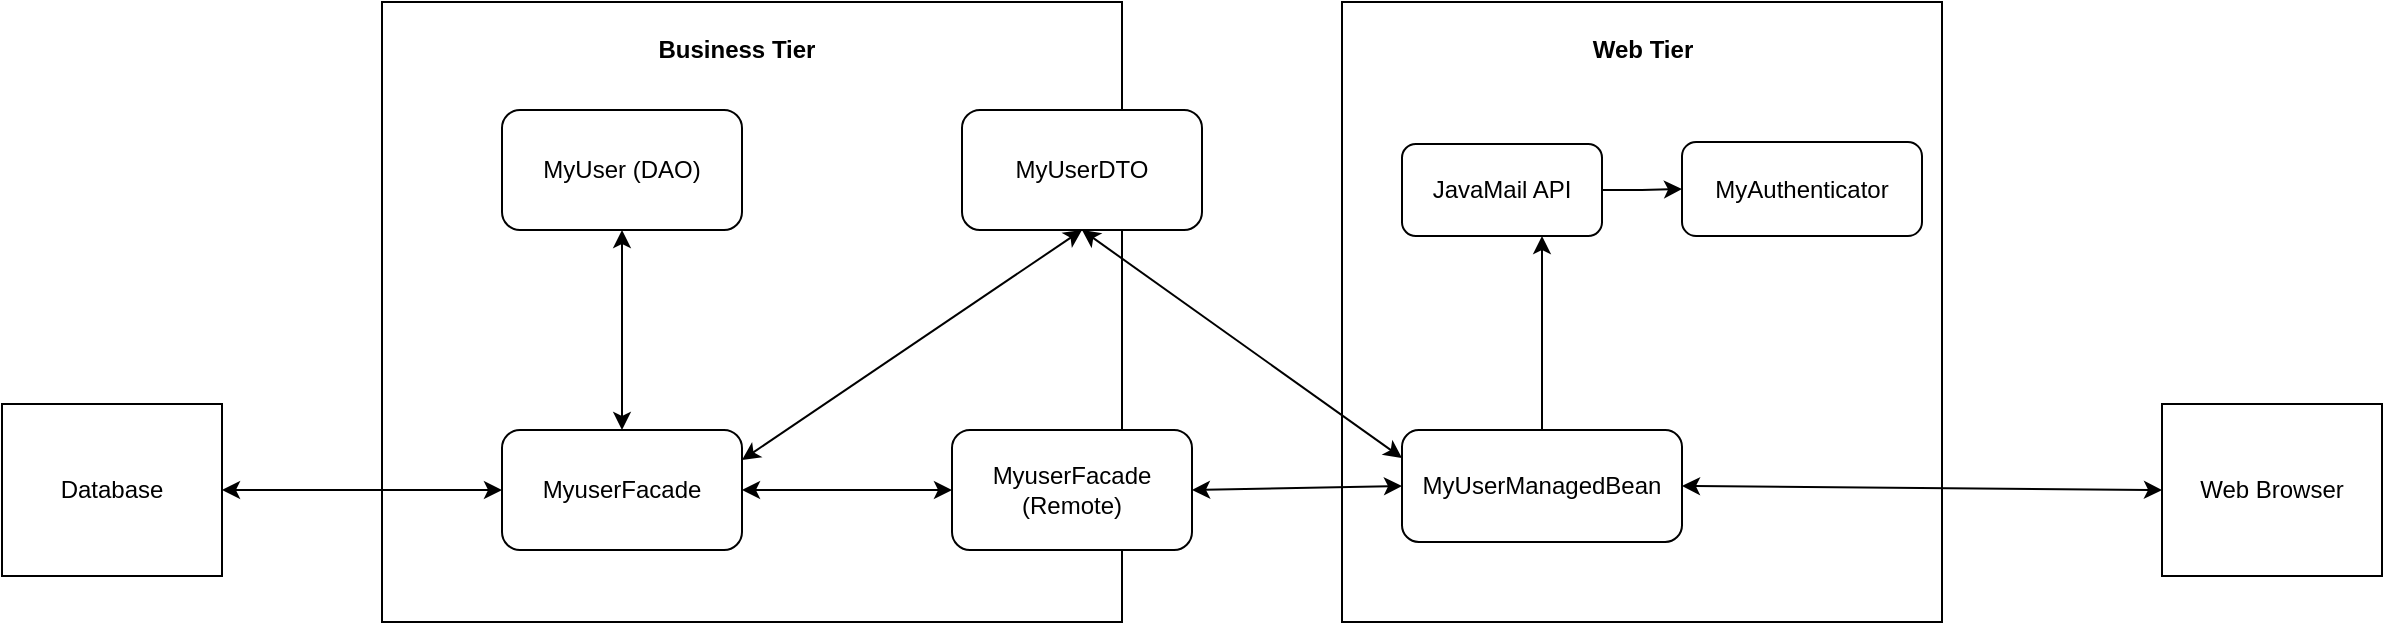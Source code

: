 <mxfile version="13.8.0" type="github">
  <diagram id="sMENB0BKSFF5UfW-DyX-" name="Page-1">
    <mxGraphModel dx="1545" dy="898" grid="1" gridSize="10" guides="1" tooltips="1" connect="1" arrows="1" fold="1" page="1" pageScale="1" pageWidth="850" pageHeight="1100" math="0" shadow="0">
      <root>
        <mxCell id="0" />
        <mxCell id="1" parent="0" />
        <mxCell id="gUTGTygOhM5yVj5egO7G-2" value="" style="rounded=0;whiteSpace=wrap;html=1;" vertex="1" parent="1">
          <mxGeometry x="230" y="190" width="370" height="310" as="geometry" />
        </mxCell>
        <mxCell id="gUTGTygOhM5yVj5egO7G-4" value="" style="rounded=0;whiteSpace=wrap;html=1;" vertex="1" parent="1">
          <mxGeometry x="710" y="190" width="300" height="310" as="geometry" />
        </mxCell>
        <mxCell id="gUTGTygOhM5yVj5egO7G-5" value="MyUser (DAO)" style="rounded=1;whiteSpace=wrap;html=1;" vertex="1" parent="1">
          <mxGeometry x="290" y="244" width="120" height="60" as="geometry" />
        </mxCell>
        <mxCell id="gUTGTygOhM5yVj5egO7G-7" value="MyuserFacade" style="rounded=1;whiteSpace=wrap;html=1;" vertex="1" parent="1">
          <mxGeometry x="290" y="404" width="120" height="60" as="geometry" />
        </mxCell>
        <mxCell id="gUTGTygOhM5yVj5egO7G-8" value="MyUserDTO" style="rounded=1;whiteSpace=wrap;html=1;" vertex="1" parent="1">
          <mxGeometry x="520" y="244" width="120" height="60" as="geometry" />
        </mxCell>
        <mxCell id="gUTGTygOhM5yVj5egO7G-9" value="&lt;div&gt;MyuserFacade&lt;/div&gt;&lt;div&gt;(Remote)&lt;br&gt;&lt;/div&gt;" style="rounded=1;whiteSpace=wrap;html=1;" vertex="1" parent="1">
          <mxGeometry x="515" y="404" width="120" height="60" as="geometry" />
        </mxCell>
        <mxCell id="gUTGTygOhM5yVj5egO7G-10" value="&lt;b&gt;Business Tier&lt;/b&gt;" style="text;html=1;strokeColor=none;fillColor=none;align=center;verticalAlign=middle;whiteSpace=wrap;rounded=0;" vertex="1" parent="1">
          <mxGeometry x="350" y="204" width="115" height="20" as="geometry" />
        </mxCell>
        <mxCell id="gUTGTygOhM5yVj5egO7G-11" value="&lt;b&gt;Web Tier&lt;/b&gt;" style="text;html=1;strokeColor=none;fillColor=none;align=center;verticalAlign=middle;whiteSpace=wrap;rounded=0;" vertex="1" parent="1">
          <mxGeometry x="802.5" y="204" width="115" height="20" as="geometry" />
        </mxCell>
        <mxCell id="gUTGTygOhM5yVj5egO7G-19" value="" style="edgeStyle=orthogonalEdgeStyle;rounded=0;orthogonalLoop=1;jettySize=auto;html=1;" edge="1" parent="1" source="gUTGTygOhM5yVj5egO7G-12" target="gUTGTygOhM5yVj5egO7G-14">
          <mxGeometry relative="1" as="geometry" />
        </mxCell>
        <mxCell id="gUTGTygOhM5yVj5egO7G-12" value="JavaMail API" style="rounded=1;whiteSpace=wrap;html=1;" vertex="1" parent="1">
          <mxGeometry x="740" y="261" width="100" height="46" as="geometry" />
        </mxCell>
        <mxCell id="gUTGTygOhM5yVj5egO7G-20" value="" style="edgeStyle=orthogonalEdgeStyle;rounded=0;orthogonalLoop=1;jettySize=auto;html=1;" edge="1" parent="1" source="gUTGTygOhM5yVj5egO7G-13" target="gUTGTygOhM5yVj5egO7G-12">
          <mxGeometry relative="1" as="geometry">
            <Array as="points">
              <mxPoint x="810" y="330" />
              <mxPoint x="810" y="330" />
            </Array>
          </mxGeometry>
        </mxCell>
        <mxCell id="gUTGTygOhM5yVj5egO7G-13" value="MyUserManagedBean" style="rounded=1;whiteSpace=wrap;html=1;" vertex="1" parent="1">
          <mxGeometry x="740" y="404" width="140" height="56" as="geometry" />
        </mxCell>
        <mxCell id="gUTGTygOhM5yVj5egO7G-14" value="&lt;div&gt;MyAuthenticator&lt;/div&gt;" style="rounded=1;whiteSpace=wrap;html=1;" vertex="1" parent="1">
          <mxGeometry x="880" y="260" width="120" height="47" as="geometry" />
        </mxCell>
        <mxCell id="gUTGTygOhM5yVj5egO7G-15" value="Web Browser" style="rounded=0;whiteSpace=wrap;html=1;" vertex="1" parent="1">
          <mxGeometry x="1120" y="391" width="110" height="86" as="geometry" />
        </mxCell>
        <mxCell id="gUTGTygOhM5yVj5egO7G-17" value="Database" style="rounded=0;whiteSpace=wrap;html=1;" vertex="1" parent="1">
          <mxGeometry x="40" y="391" width="110" height="86" as="geometry" />
        </mxCell>
        <mxCell id="gUTGTygOhM5yVj5egO7G-18" value="" style="endArrow=classic;startArrow=classic;html=1;exitX=1;exitY=0.5;exitDx=0;exitDy=0;entryX=0;entryY=0.5;entryDx=0;entryDy=0;" edge="1" parent="1" source="gUTGTygOhM5yVj5egO7G-13" target="gUTGTygOhM5yVj5egO7G-15">
          <mxGeometry width="50" height="50" relative="1" as="geometry">
            <mxPoint x="1030" y="540" as="sourcePoint" />
            <mxPoint x="1080" y="490" as="targetPoint" />
          </mxGeometry>
        </mxCell>
        <mxCell id="gUTGTygOhM5yVj5egO7G-21" value="" style="endArrow=classic;startArrow=classic;html=1;exitX=1;exitY=0.5;exitDx=0;exitDy=0;entryX=0;entryY=0.5;entryDx=0;entryDy=0;" edge="1" parent="1" source="gUTGTygOhM5yVj5egO7G-9" target="gUTGTygOhM5yVj5egO7G-13">
          <mxGeometry width="50" height="50" relative="1" as="geometry">
            <mxPoint x="690" y="600" as="sourcePoint" />
            <mxPoint x="740" y="550" as="targetPoint" />
          </mxGeometry>
        </mxCell>
        <mxCell id="gUTGTygOhM5yVj5egO7G-24" value="" style="endArrow=classic;startArrow=classic;html=1;entryX=0;entryY=0.25;entryDx=0;entryDy=0;exitX=0.5;exitY=1;exitDx=0;exitDy=0;" edge="1" parent="1" source="gUTGTygOhM5yVj5egO7G-8" target="gUTGTygOhM5yVj5egO7G-13">
          <mxGeometry width="50" height="50" relative="1" as="geometry">
            <mxPoint x="580" y="610" as="sourcePoint" />
            <mxPoint x="630" y="560" as="targetPoint" />
            <Array as="points" />
          </mxGeometry>
        </mxCell>
        <mxCell id="gUTGTygOhM5yVj5egO7G-25" value="" style="endArrow=classic;startArrow=classic;html=1;entryX=0.5;entryY=1;entryDx=0;entryDy=0;exitX=1;exitY=0.25;exitDx=0;exitDy=0;" edge="1" parent="1" source="gUTGTygOhM5yVj5egO7G-7" target="gUTGTygOhM5yVj5egO7G-8">
          <mxGeometry width="50" height="50" relative="1" as="geometry">
            <mxPoint x="440" y="610" as="sourcePoint" />
            <mxPoint x="490" y="560" as="targetPoint" />
          </mxGeometry>
        </mxCell>
        <mxCell id="gUTGTygOhM5yVj5egO7G-26" value="" style="endArrow=classic;startArrow=classic;html=1;entryX=0;entryY=0.5;entryDx=0;entryDy=0;exitX=1;exitY=0.5;exitDx=0;exitDy=0;" edge="1" parent="1" source="gUTGTygOhM5yVj5egO7G-7" target="gUTGTygOhM5yVj5egO7G-9">
          <mxGeometry width="50" height="50" relative="1" as="geometry">
            <mxPoint x="400" y="630" as="sourcePoint" />
            <mxPoint x="450" y="580" as="targetPoint" />
          </mxGeometry>
        </mxCell>
        <mxCell id="gUTGTygOhM5yVj5egO7G-27" value="" style="endArrow=classic;startArrow=classic;html=1;entryX=0.5;entryY=1;entryDx=0;entryDy=0;exitX=0.5;exitY=0;exitDx=0;exitDy=0;" edge="1" parent="1" source="gUTGTygOhM5yVj5egO7G-7" target="gUTGTygOhM5yVj5egO7G-5">
          <mxGeometry width="50" height="50" relative="1" as="geometry">
            <mxPoint x="180" y="640" as="sourcePoint" />
            <mxPoint x="230" y="590" as="targetPoint" />
          </mxGeometry>
        </mxCell>
        <mxCell id="gUTGTygOhM5yVj5egO7G-28" value="" style="endArrow=classic;startArrow=classic;html=1;entryX=0;entryY=0.5;entryDx=0;entryDy=0;exitX=1;exitY=0.5;exitDx=0;exitDy=0;" edge="1" parent="1" source="gUTGTygOhM5yVj5egO7G-17" target="gUTGTygOhM5yVj5egO7G-7">
          <mxGeometry width="50" height="50" relative="1" as="geometry">
            <mxPoint x="240" y="630" as="sourcePoint" />
            <mxPoint x="290" y="580" as="targetPoint" />
          </mxGeometry>
        </mxCell>
      </root>
    </mxGraphModel>
  </diagram>
</mxfile>
